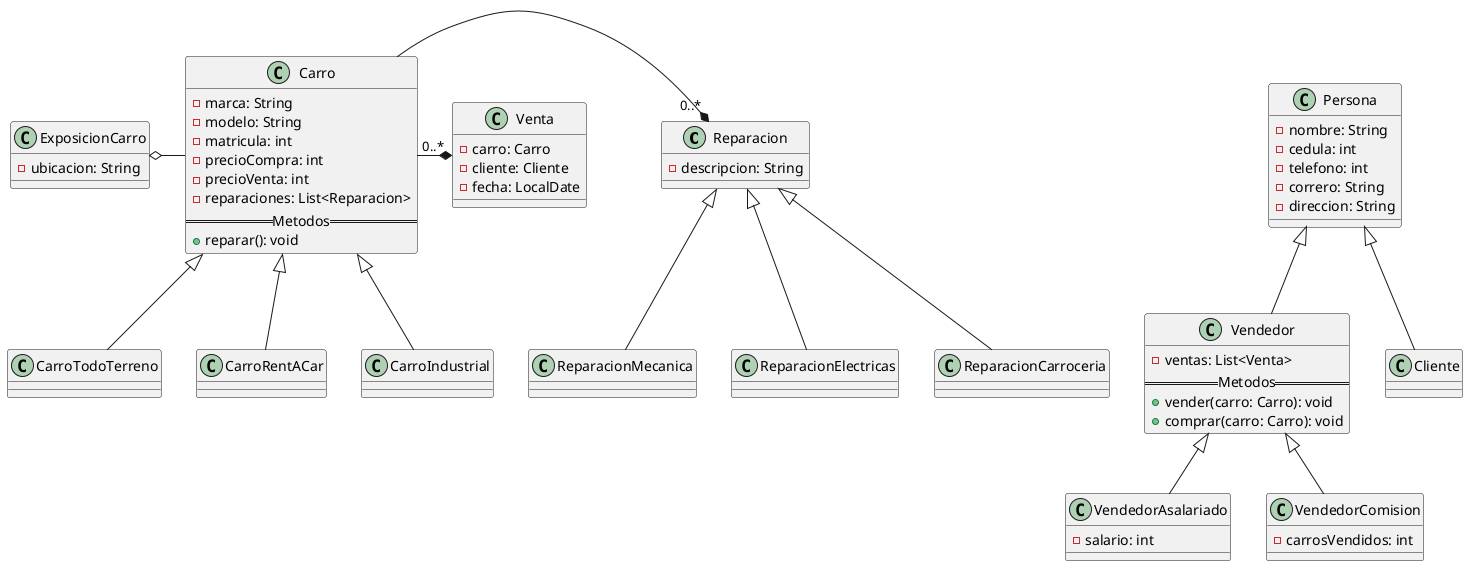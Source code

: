 @startuml VentaCarros
class Reparacion {
    - descripcion: String
}

class ReparacionMecanica extends Reparacion {

}

class ReparacionElectricas extends Reparacion {

}

class ReparacionCarroceria extends Reparacion {

}

class Carro {
    - marca: String
    - modelo: String 
    - matricula: int 
    - precioCompra: int 
    - precioVenta: int  
    - reparaciones: List<Reparacion>
    == Metodos ==
    + reparar(): void
}

class CarroTodoTerreno extends Carro {

}

class CarroRentACar extends Carro {

}

class CarroIndustrial extends Carro {

}

class ExposicionCarro {
    -ubicacion: String
}

class Vendedor extends Persona {
    - ventas: List<Venta>
    == Metodos ==
    + vender(carro: Carro): void 
    + comprar(carro: Carro): void
}

class VendedorAsalariado extends Vendedor {
    - salario: int 
}

class VendedorComision extends Vendedor {
    - carrosVendidos: int
}

class Cliente extends Persona {

}

class Persona {
    - nombre: String
    - cedula: int 
    - telefono: int
    - correro: String
    - direccion: String 
}


class Venta {
    - carro: Carro
    - cliente: Cliente
    - fecha: LocalDate
}


Carro -* "0..*" Reparacion
ExposicionCarro o- Carro
Carro -right-* "0..*" Venta
@enduml